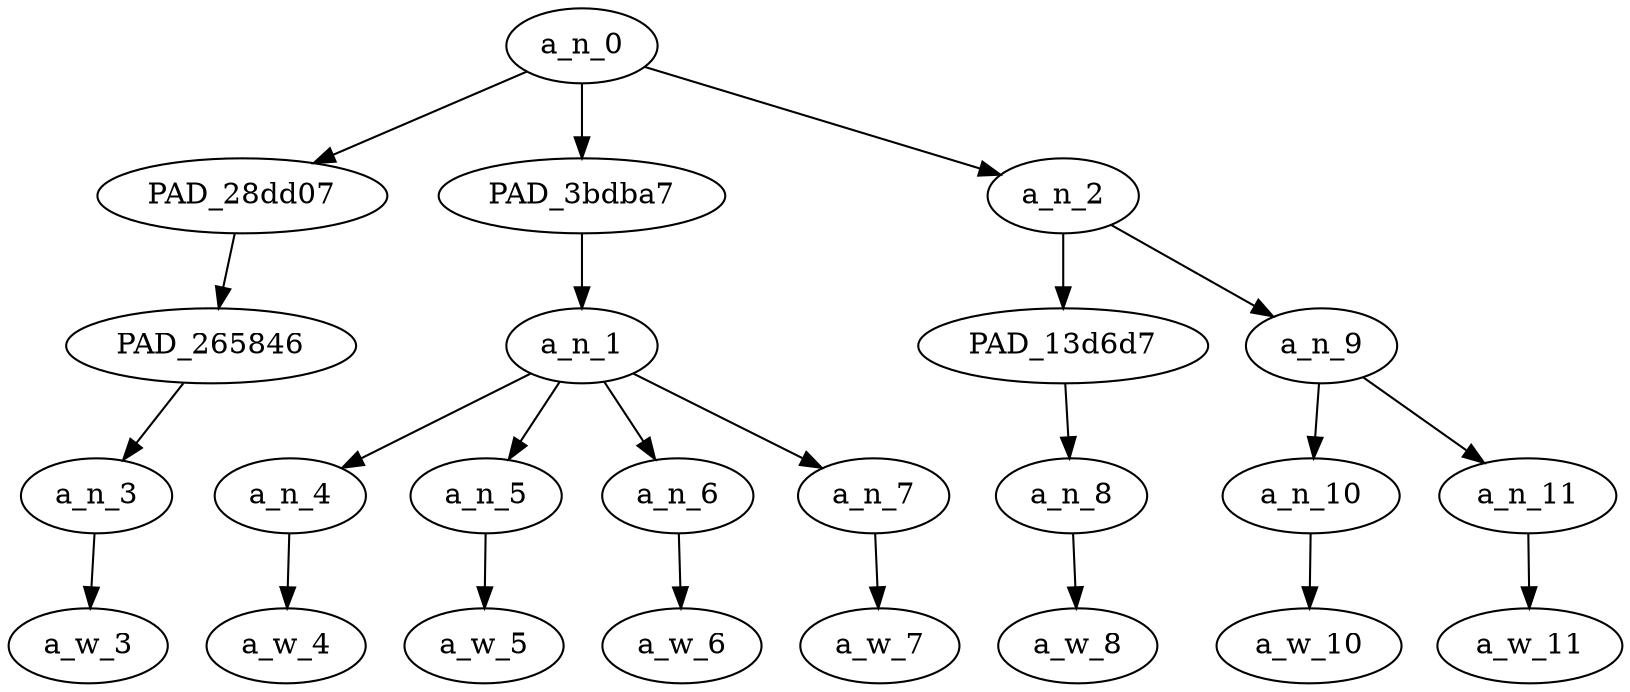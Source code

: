 strict digraph "" {
	a_n_0	[div_dir=-1,
		index=0,
		level=4,
		pos="4.416666666666667,4!",
		text_span="[0, 1, 2, 3, 4, 5, 6, 7]",
		value=0.99999999];
	PAD_28dd07	[div_dir=1,
		index=2,
		level=3,
		pos="7.0,3!",
		text_span="[7]",
		value=0.07803556];
	a_n_0 -> PAD_28dd07;
	PAD_3bdba7	[div_dir=-1,
		index=0,
		level=3,
		pos="1.5,3!",
		text_span="[0, 1, 2, 3]",
		value=0.34422348];
	a_n_0 -> PAD_3bdba7;
	a_n_2	[div_dir=-1,
		index=1,
		level=3,
		pos="4.75,3!",
		text_span="[4, 5, 6]",
		value=0.57760391];
	a_n_0 -> a_n_2;
	PAD_265846	[div_dir=1,
		index=3,
		level=2,
		pos="7.0,2!",
		text_span="[7]",
		value=0.07803556];
	PAD_28dd07 -> PAD_265846;
	a_n_3	[div_dir=1,
		index=7,
		level=1,
		pos="7.0,1!",
		text_span="[7]",
		value=0.07803556];
	PAD_265846 -> a_n_3;
	a_w_3	[div_dir=0,
		index=7,
		level=0,
		pos="7,0!",
		text_span="[7]",
		value=🥱];
	a_n_3 -> a_w_3;
	a_n_1	[div_dir=-1,
		index=0,
		level=2,
		pos="1.5,2!",
		text_span="[0, 1, 2, 3]",
		value=0.34422348];
	PAD_3bdba7 -> a_n_1;
	a_n_4	[div_dir=1,
		index=0,
		level=1,
		pos="0.0,1!",
		text_span="[0]",
		value=0.06718682];
	a_n_1 -> a_n_4;
	a_n_5	[div_dir=1,
		index=1,
		level=1,
		pos="1.0,1!",
		text_span="[1]",
		value=0.11284817];
	a_n_1 -> a_n_5;
	a_n_6	[div_dir=-1,
		index=2,
		level=1,
		pos="2.0,1!",
		text_span="[2]",
		value=0.08307933];
	a_n_1 -> a_n_6;
	a_n_7	[div_dir=-1,
		index=3,
		level=1,
		pos="3.0,1!",
		text_span="[3]",
		value=0.08101656];
	a_n_1 -> a_n_7;
	a_w_4	[div_dir=0,
		index=0,
		level=0,
		pos="0,0!",
		text_span="[0]",
		value=some];
	a_n_4 -> a_w_4;
	a_w_5	[div_dir=0,
		index=1,
		level=0,
		pos="1,0!",
		text_span="[1]",
		value=y];
	a_n_5 -> a_w_5;
	a_w_6	[div_dir=0,
		index=2,
		level=0,
		pos="2,0!",
		text_span="[2]",
		value=’];
	a_n_6 -> a_w_6;
	a_w_7	[div_dir=0,
		index=3,
		level=0,
		pos="3,0!",
		text_span="[3]",
		value=all];
	a_n_7 -> a_w_7;
	PAD_13d6d7	[div_dir=1,
		index=1,
		level=2,
		pos="4.0,2!",
		text_span="[4]",
		value=0.11508735];
	a_n_2 -> PAD_13d6d7;
	a_n_9	[div_dir=-1,
		index=2,
		level=2,
		pos="5.5,2!",
		text_span="[5, 6]",
		value=0.46240314];
	a_n_2 -> a_n_9;
	a_n_8	[div_dir=1,
		index=4,
		level=1,
		pos="4.0,1!",
		text_span="[4]",
		value=0.11508735];
	PAD_13d6d7 -> a_n_8;
	a_w_8	[div_dir=0,
		index=4,
		level=0,
		pos="4,0!",
		text_span="[4]",
		value=are];
	a_n_8 -> a_w_8;
	a_n_10	[div_dir=-1,
		index=5,
		level=1,
		pos="5.0,1!",
		text_span="[5]",
		value=0.28658849];
	a_n_9 -> a_n_10;
	a_n_11	[div_dir=1,
		index=6,
		level=1,
		pos="6.0,1!",
		text_span="[6]",
		value=0.17522225];
	a_n_9 -> a_n_11;
	a_w_10	[div_dir=0,
		index=5,
		level=0,
		pos="5,0!",
		text_span="[5]",
		value=ghetto];
	a_n_10 -> a_w_10;
	a_w_11	[div_dir=0,
		index=6,
		level=0,
		pos="6,0!",
		text_span="[6]",
		value=asf];
	a_n_11 -> a_w_11;
}
